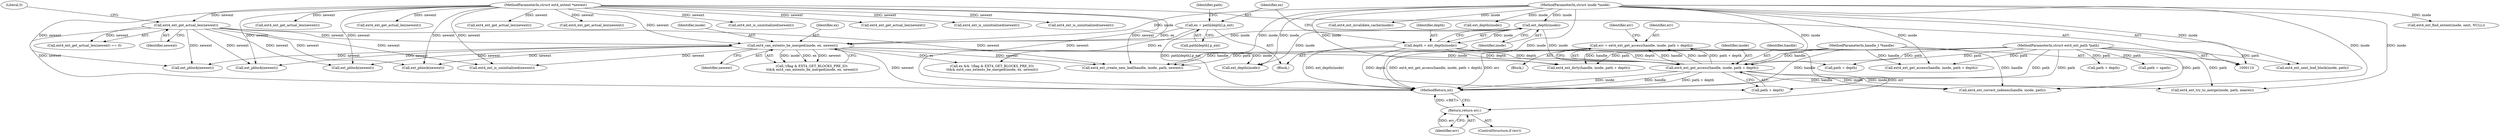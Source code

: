 digraph "0_linux_744692dc059845b2a3022119871846e74d4f6e11_1@integer" {
"1000186" [label="(Call,err = ext4_ext_get_access(handle, inode, path + depth))"];
"1000188" [label="(Call,ext4_ext_get_access(handle, inode, path + depth))"];
"1000111" [label="(MethodParameterIn,handle_t *handle)"];
"1000140" [label="(Call,ext_depth(inode))"];
"1000112" [label="(MethodParameterIn,struct inode *inode)"];
"1000165" [label="(Call,ext4_can_extents_be_merged(inode, ex, newext))"];
"1000142" [label="(Call,ex = path[depth].p_ext)"];
"1000135" [label="(Call,ext4_ext_get_actual_len(newext))"];
"1000114" [label="(MethodParameterIn,struct ext4_extent *newext)"];
"1000113" [label="(MethodParameterIn,struct ext4_ext_path *path)"];
"1000138" [label="(Call,depth = ext_depth(inode))"];
"1000196" [label="(Return,return err;)"];
"1000285" [label="(Call,ext4_ext_find_extent(inode, next, NULL))"];
"1000116" [label="(Block,)"];
"1000517" [label="(Call,ext4_ext_is_uninitialized(newext))"];
"1000112" [label="(MethodParameterIn,struct inode *inode)"];
"1000114" [label="(MethodParameterIn,struct ext4_extent *newext)"];
"1000391" [label="(Call,ext_pblock(newext))"];
"1000343" [label="(Call,ext4_ext_create_new_leaf(handle, inode, path, newext))"];
"1000197" [label="(Identifier,err)"];
"1000232" [label="(Call,ext_depth(inode))"];
"1000191" [label="(Call,path + depth)"];
"1000585" [label="(Call,ext4_ext_correct_indexes(handle, inode, path))"];
"1000141" [label="(Identifier,inode)"];
"1000138" [label="(Call,depth = ext_depth(inode))"];
"1000519" [label="(Call,ext4_ext_get_actual_len(newext))"];
"1000597" [label="(Call,path + depth)"];
"1000594" [label="(Call,ext4_ext_dirty(handle, inode, path + depth))"];
"1000453" [label="(Call,ext4_ext_is_uninitialized(newext))"];
"1000188" [label="(Call,ext4_ext_get_access(handle, inode, path + depth))"];
"1000142" [label="(Call,ex = path[depth].p_ext)"];
"1000186" [label="(Call,err = ext4_ext_get_access(handle, inode, path + depth))"];
"1000612" [label="(MethodReturn,int)"];
"1000190" [label="(Identifier,inode)"];
"1000579" [label="(Call,ext4_ext_try_to_merge(inode, path, nearex))"];
"1000187" [label="(Identifier,err)"];
"1000169" [label="(Block,)"];
"1000608" [label="(Call,ext4_ext_invalidate_cache(inode))"];
"1000393" [label="(Call,ext4_ext_is_uninitialized(newext))"];
"1000258" [label="(Call,ext4_ext_next_leaf_block(inode, path))"];
"1000372" [label="(Call,ext4_ext_get_access(handle, inode, path + depth))"];
"1000140" [label="(Call,ext_depth(inode))"];
"1000134" [label="(Call,ext4_ext_get_actual_len(newext) == 0)"];
"1000375" [label="(Call,path + depth)"];
"1000158" [label="(Call,ex && !(flag & EXT4_GET_BLOCKS_PRE_IO)\n \t\t&& ext4_can_extents_be_merged(inode, ex, newext))"];
"1000166" [label="(Identifier,inode)"];
"1000172" [label="(Call,ext4_ext_is_uninitialized(newext))"];
"1000135" [label="(Call,ext4_ext_get_actual_len(newext))"];
"1000165" [label="(Call,ext4_can_extents_be_merged(inode, ex, newext))"];
"1000353" [label="(Call,ext_depth(inode))"];
"1000451" [label="(Call,ext_pblock(newext))"];
"1000143" [label="(Identifier,ex)"];
"1000327" [label="(Call,path = npath)"];
"1000167" [label="(Identifier,ex)"];
"1000564" [label="(Call,ext_pblock(newext))"];
"1000174" [label="(Call,ext4_ext_get_actual_len(newext))"];
"1000395" [label="(Call,ext4_ext_get_actual_len(newext))"];
"1000455" [label="(Call,ext4_ext_get_actual_len(newext))"];
"1000515" [label="(Call,ext_pblock(newext))"];
"1000196" [label="(Return,return err;)"];
"1000212" [label="(Call,ext4_ext_get_actual_len(newext))"];
"1000153" [label="(Identifier,path)"];
"1000168" [label="(Identifier,newext)"];
"1000111" [label="(MethodParameterIn,handle_t *handle)"];
"1000144" [label="(Call,path[depth].p_ext)"];
"1000195" [label="(Identifier,err)"];
"1000139" [label="(Identifier,depth)"];
"1000189" [label="(Identifier,handle)"];
"1000137" [label="(Literal,0)"];
"1000194" [label="(ControlStructure,if (err))"];
"1000113" [label="(MethodParameterIn,struct ext4_ext_path *path)"];
"1000136" [label="(Identifier,newext)"];
"1000160" [label="(Call,!(flag & EXT4_GET_BLOCKS_PRE_IO)\n \t\t&& ext4_can_extents_be_merged(inode, ex, newext))"];
"1000186" -> "1000169"  [label="AST: "];
"1000186" -> "1000188"  [label="CFG: "];
"1000187" -> "1000186"  [label="AST: "];
"1000188" -> "1000186"  [label="AST: "];
"1000195" -> "1000186"  [label="CFG: "];
"1000186" -> "1000612"  [label="DDG: ext4_ext_get_access(handle, inode, path + depth)"];
"1000186" -> "1000612"  [label="DDG: err"];
"1000188" -> "1000186"  [label="DDG: handle"];
"1000188" -> "1000186"  [label="DDG: inode"];
"1000188" -> "1000186"  [label="DDG: path + depth"];
"1000186" -> "1000196"  [label="DDG: err"];
"1000188" -> "1000191"  [label="CFG: "];
"1000189" -> "1000188"  [label="AST: "];
"1000190" -> "1000188"  [label="AST: "];
"1000191" -> "1000188"  [label="AST: "];
"1000188" -> "1000612"  [label="DDG: inode"];
"1000188" -> "1000612"  [label="DDG: handle"];
"1000188" -> "1000612"  [label="DDG: path + depth"];
"1000111" -> "1000188"  [label="DDG: handle"];
"1000140" -> "1000188"  [label="DDG: inode"];
"1000165" -> "1000188"  [label="DDG: inode"];
"1000112" -> "1000188"  [label="DDG: inode"];
"1000113" -> "1000188"  [label="DDG: path"];
"1000138" -> "1000188"  [label="DDG: depth"];
"1000188" -> "1000579"  [label="DDG: inode"];
"1000188" -> "1000585"  [label="DDG: handle"];
"1000188" -> "1000585"  [label="DDG: inode"];
"1000111" -> "1000110"  [label="AST: "];
"1000111" -> "1000612"  [label="DDG: handle"];
"1000111" -> "1000343"  [label="DDG: handle"];
"1000111" -> "1000372"  [label="DDG: handle"];
"1000111" -> "1000585"  [label="DDG: handle"];
"1000111" -> "1000594"  [label="DDG: handle"];
"1000140" -> "1000138"  [label="AST: "];
"1000140" -> "1000141"  [label="CFG: "];
"1000141" -> "1000140"  [label="AST: "];
"1000138" -> "1000140"  [label="CFG: "];
"1000140" -> "1000138"  [label="DDG: inode"];
"1000112" -> "1000140"  [label="DDG: inode"];
"1000140" -> "1000165"  [label="DDG: inode"];
"1000140" -> "1000232"  [label="DDG: inode"];
"1000112" -> "1000110"  [label="AST: "];
"1000112" -> "1000612"  [label="DDG: inode"];
"1000112" -> "1000165"  [label="DDG: inode"];
"1000112" -> "1000232"  [label="DDG: inode"];
"1000112" -> "1000258"  [label="DDG: inode"];
"1000112" -> "1000285"  [label="DDG: inode"];
"1000112" -> "1000343"  [label="DDG: inode"];
"1000112" -> "1000353"  [label="DDG: inode"];
"1000112" -> "1000372"  [label="DDG: inode"];
"1000112" -> "1000579"  [label="DDG: inode"];
"1000112" -> "1000585"  [label="DDG: inode"];
"1000112" -> "1000594"  [label="DDG: inode"];
"1000112" -> "1000608"  [label="DDG: inode"];
"1000165" -> "1000160"  [label="AST: "];
"1000165" -> "1000168"  [label="CFG: "];
"1000166" -> "1000165"  [label="AST: "];
"1000167" -> "1000165"  [label="AST: "];
"1000168" -> "1000165"  [label="AST: "];
"1000160" -> "1000165"  [label="CFG: "];
"1000165" -> "1000612"  [label="DDG: newext"];
"1000165" -> "1000158"  [label="DDG: ex"];
"1000165" -> "1000160"  [label="DDG: inode"];
"1000165" -> "1000160"  [label="DDG: ex"];
"1000165" -> "1000160"  [label="DDG: newext"];
"1000142" -> "1000165"  [label="DDG: ex"];
"1000135" -> "1000165"  [label="DDG: newext"];
"1000114" -> "1000165"  [label="DDG: newext"];
"1000165" -> "1000172"  [label="DDG: newext"];
"1000165" -> "1000232"  [label="DDG: inode"];
"1000165" -> "1000343"  [label="DDG: newext"];
"1000165" -> "1000391"  [label="DDG: newext"];
"1000165" -> "1000451"  [label="DDG: newext"];
"1000165" -> "1000515"  [label="DDG: newext"];
"1000165" -> "1000564"  [label="DDG: newext"];
"1000142" -> "1000116"  [label="AST: "];
"1000142" -> "1000144"  [label="CFG: "];
"1000143" -> "1000142"  [label="AST: "];
"1000144" -> "1000142"  [label="AST: "];
"1000153" -> "1000142"  [label="CFG: "];
"1000142" -> "1000612"  [label="DDG: path[depth].p_ext"];
"1000142" -> "1000158"  [label="DDG: ex"];
"1000135" -> "1000134"  [label="AST: "];
"1000135" -> "1000136"  [label="CFG: "];
"1000136" -> "1000135"  [label="AST: "];
"1000137" -> "1000135"  [label="CFG: "];
"1000135" -> "1000612"  [label="DDG: newext"];
"1000135" -> "1000134"  [label="DDG: newext"];
"1000114" -> "1000135"  [label="DDG: newext"];
"1000135" -> "1000172"  [label="DDG: newext"];
"1000135" -> "1000343"  [label="DDG: newext"];
"1000135" -> "1000391"  [label="DDG: newext"];
"1000135" -> "1000451"  [label="DDG: newext"];
"1000135" -> "1000515"  [label="DDG: newext"];
"1000135" -> "1000564"  [label="DDG: newext"];
"1000114" -> "1000110"  [label="AST: "];
"1000114" -> "1000612"  [label="DDG: newext"];
"1000114" -> "1000172"  [label="DDG: newext"];
"1000114" -> "1000174"  [label="DDG: newext"];
"1000114" -> "1000212"  [label="DDG: newext"];
"1000114" -> "1000343"  [label="DDG: newext"];
"1000114" -> "1000391"  [label="DDG: newext"];
"1000114" -> "1000393"  [label="DDG: newext"];
"1000114" -> "1000395"  [label="DDG: newext"];
"1000114" -> "1000451"  [label="DDG: newext"];
"1000114" -> "1000453"  [label="DDG: newext"];
"1000114" -> "1000455"  [label="DDG: newext"];
"1000114" -> "1000515"  [label="DDG: newext"];
"1000114" -> "1000517"  [label="DDG: newext"];
"1000114" -> "1000519"  [label="DDG: newext"];
"1000114" -> "1000564"  [label="DDG: newext"];
"1000113" -> "1000110"  [label="AST: "];
"1000113" -> "1000612"  [label="DDG: path"];
"1000113" -> "1000191"  [label="DDG: path"];
"1000113" -> "1000258"  [label="DDG: path"];
"1000113" -> "1000327"  [label="DDG: path"];
"1000113" -> "1000343"  [label="DDG: path"];
"1000113" -> "1000372"  [label="DDG: path"];
"1000113" -> "1000375"  [label="DDG: path"];
"1000113" -> "1000579"  [label="DDG: path"];
"1000113" -> "1000585"  [label="DDG: path"];
"1000113" -> "1000594"  [label="DDG: path"];
"1000113" -> "1000597"  [label="DDG: path"];
"1000138" -> "1000116"  [label="AST: "];
"1000139" -> "1000138"  [label="AST: "];
"1000143" -> "1000138"  [label="CFG: "];
"1000138" -> "1000612"  [label="DDG: ext_depth(inode)"];
"1000138" -> "1000191"  [label="DDG: depth"];
"1000138" -> "1000594"  [label="DDG: depth"];
"1000138" -> "1000597"  [label="DDG: depth"];
"1000196" -> "1000194"  [label="AST: "];
"1000196" -> "1000197"  [label="CFG: "];
"1000197" -> "1000196"  [label="AST: "];
"1000612" -> "1000196"  [label="CFG: "];
"1000196" -> "1000612"  [label="DDG: <RET>"];
"1000197" -> "1000196"  [label="DDG: err"];
}
